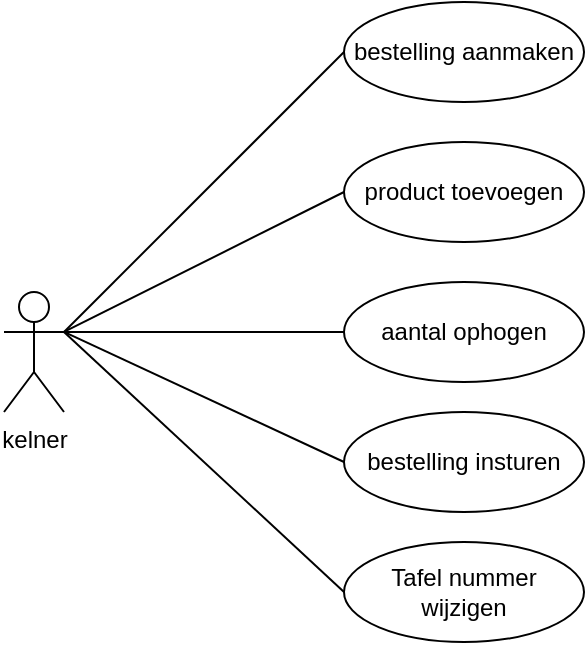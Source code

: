 <mxfile version="15.7.3" type="device" pages="3"><diagram id="QWCrJ0vnyKS2gnjLgS_4" name="bestelling"><mxGraphModel dx="1104" dy="765" grid="1" gridSize="10" guides="1" tooltips="1" connect="1" arrows="1" fold="1" page="1" pageScale="1" pageWidth="850" pageHeight="1100" math="0" shadow="0"><root><mxCell id="0"/><mxCell id="1" parent="0"/><mxCell id="D7xrvUCGpVMKQj2Xh_Zt-1" value="kelner" style="shape=umlActor;verticalLabelPosition=bottom;verticalAlign=top;html=1;outlineConnect=0;" parent="1" vertex="1"><mxGeometry x="80" y="465" width="30" height="60" as="geometry"/></mxCell><mxCell id="D7xrvUCGpVMKQj2Xh_Zt-2" value="bestelling aanmaken" style="ellipse;whiteSpace=wrap;html=1;" parent="1" vertex="1"><mxGeometry x="250" y="320" width="120" height="50" as="geometry"/></mxCell><mxCell id="HFNAzSu6-cl41QidKLcf-1" value="product toevoegen" style="ellipse;whiteSpace=wrap;html=1;" parent="1" vertex="1"><mxGeometry x="250" y="390" width="120" height="50" as="geometry"/></mxCell><mxCell id="HFNAzSu6-cl41QidKLcf-2" value="aantal ophogen" style="ellipse;whiteSpace=wrap;html=1;" parent="1" vertex="1"><mxGeometry x="250" y="460" width="120" height="50" as="geometry"/></mxCell><mxCell id="toLByOhEXMGHbb3JA4lJ-1" value="bestelling insturen" style="ellipse;whiteSpace=wrap;html=1;" parent="1" vertex="1"><mxGeometry x="250" y="525" width="120" height="50" as="geometry"/></mxCell><mxCell id="toLByOhEXMGHbb3JA4lJ-3" value="" style="endArrow=none;html=1;rounded=0;strokeColor=default;exitX=1;exitY=0.333;exitDx=0;exitDy=0;exitPerimeter=0;entryX=0;entryY=0.5;entryDx=0;entryDy=0;" parent="1" source="D7xrvUCGpVMKQj2Xh_Zt-1" target="HFNAzSu6-cl41QidKLcf-1" edge="1"><mxGeometry width="50" height="50" relative="1" as="geometry"><mxPoint x="400" y="420" as="sourcePoint"/><mxPoint x="450" y="370" as="targetPoint"/></mxGeometry></mxCell><mxCell id="toLByOhEXMGHbb3JA4lJ-4" value="" style="endArrow=none;html=1;rounded=0;strokeColor=default;exitX=1;exitY=0.333;exitDx=0;exitDy=0;exitPerimeter=0;entryX=0;entryY=0.5;entryDx=0;entryDy=0;" parent="1" source="D7xrvUCGpVMKQj2Xh_Zt-1" target="D7xrvUCGpVMKQj2Xh_Zt-2" edge="1"><mxGeometry width="50" height="50" relative="1" as="geometry"><mxPoint x="120" y="350" as="sourcePoint"/><mxPoint x="260" y="425" as="targetPoint"/></mxGeometry></mxCell><mxCell id="toLByOhEXMGHbb3JA4lJ-5" value="" style="endArrow=none;html=1;rounded=0;strokeColor=default;exitX=1;exitY=0.333;exitDx=0;exitDy=0;exitPerimeter=0;entryX=0;entryY=0.5;entryDx=0;entryDy=0;" parent="1" source="D7xrvUCGpVMKQj2Xh_Zt-1" target="HFNAzSu6-cl41QidKLcf-2" edge="1"><mxGeometry width="50" height="50" relative="1" as="geometry"><mxPoint x="130" y="360" as="sourcePoint"/><mxPoint x="270" y="435" as="targetPoint"/></mxGeometry></mxCell><mxCell id="toLByOhEXMGHbb3JA4lJ-6" value="" style="endArrow=none;html=1;rounded=0;strokeColor=default;entryX=0;entryY=0.5;entryDx=0;entryDy=0;exitX=1;exitY=0.333;exitDx=0;exitDy=0;exitPerimeter=0;" parent="1" source="D7xrvUCGpVMKQj2Xh_Zt-1" target="toLByOhEXMGHbb3JA4lJ-1" edge="1"><mxGeometry width="50" height="50" relative="1" as="geometry"><mxPoint x="110" y="340" as="sourcePoint"/><mxPoint x="280" y="445" as="targetPoint"/></mxGeometry></mxCell><mxCell id="3Oy9k7e309b9z10qbjuY-1" value="Tafel nummer wijzigen" style="ellipse;whiteSpace=wrap;html=1;" parent="1" vertex="1"><mxGeometry x="250" y="590" width="120" height="50" as="geometry"/></mxCell><mxCell id="3Oy9k7e309b9z10qbjuY-2" value="" style="endArrow=none;html=1;rounded=0;strokeColor=default;entryX=0;entryY=0.5;entryDx=0;entryDy=0;exitX=1;exitY=0.333;exitDx=0;exitDy=0;exitPerimeter=0;" parent="1" source="D7xrvUCGpVMKQj2Xh_Zt-1" target="3Oy9k7e309b9z10qbjuY-1" edge="1"><mxGeometry width="50" height="50" relative="1" as="geometry"><mxPoint x="110" y="450" as="sourcePoint"/><mxPoint x="260" y="560" as="targetPoint"/></mxGeometry></mxCell></root></mxGraphModel></diagram><diagram id="gQFDfZrBdOLX1dN2iBLT" name="bestelregels"><mxGraphModel dx="1104" dy="765" grid="1" gridSize="10" guides="1" tooltips="1" connect="1" arrows="1" fold="1" page="1" pageScale="1" pageWidth="850" pageHeight="1100" math="0" shadow="0"><root><mxCell id="FF03EHxsat2pMJ_N-95_-0"/><mxCell id="FF03EHxsat2pMJ_N-95_-1" parent="FF03EHxsat2pMJ_N-95_-0"/><mxCell id="1tSQuZ4oGp2ss35hvc3D-0" value="kelner" style="shape=umlActor;verticalLabelPosition=bottom;verticalAlign=top;html=1;outlineConnect=0;" parent="FF03EHxsat2pMJ_N-95_-1" vertex="1"><mxGeometry x="80" y="450" width="30" height="60" as="geometry"/></mxCell><mxCell id="1tSQuZ4oGp2ss35hvc3D-3" value="aantal ophogen" style="ellipse;whiteSpace=wrap;html=1;" parent="FF03EHxsat2pMJ_N-95_-1" vertex="1"><mxGeometry x="190" y="445" width="120" height="50" as="geometry"/></mxCell><mxCell id="1tSQuZ4oGp2ss35hvc3D-7" value="" style="endArrow=none;html=1;rounded=0;strokeColor=default;exitX=1;exitY=0.333;exitDx=0;exitDy=0;exitPerimeter=0;entryX=0;entryY=0.5;entryDx=0;entryDy=0;" parent="FF03EHxsat2pMJ_N-95_-1" source="1tSQuZ4oGp2ss35hvc3D-0" target="1tSQuZ4oGp2ss35hvc3D-3" edge="1"><mxGeometry width="50" height="50" relative="1" as="geometry"><mxPoint x="130" y="360" as="sourcePoint"/><mxPoint x="270" y="435" as="targetPoint"/></mxGeometry></mxCell></root></mxGraphModel></diagram><diagram id="mVCDlK59LibHJps1muBI" name="bestellingen-list"><mxGraphModel dx="1104" dy="765" grid="1" gridSize="10" guides="1" tooltips="1" connect="1" arrows="1" fold="1" page="1" pageScale="1" pageWidth="850" pageHeight="1100" math="0" shadow="0"><root><mxCell id="Z1zr6cB9_DKaO_5lTXTH-0"/><mxCell id="Z1zr6cB9_DKaO_5lTXTH-1" parent="Z1zr6cB9_DKaO_5lTXTH-0"/><mxCell id="pISexhyAc6Xe7c_zUYeH-1" value="Kok" style="shape=umlActor;verticalLabelPosition=bottom;verticalAlign=top;html=1;outlineConnect=0;" parent="Z1zr6cB9_DKaO_5lTXTH-1" vertex="1"><mxGeometry x="150" y="340" width="30" height="60" as="geometry"/></mxCell><mxCell id="pISexhyAc6Xe7c_zUYeH-2" value="get koksoverzicht" style="ellipse;whiteSpace=wrap;html=1;" parent="Z1zr6cB9_DKaO_5lTXTH-1" vertex="1"><mxGeometry x="270" y="330" width="120" height="50" as="geometry"/></mxCell><mxCell id="hZskdc3uIue8EzMQV2t_-0" value="" style="endArrow=none;html=1;rounded=0;exitX=1;exitY=0.333;exitDx=0;exitDy=0;exitPerimeter=0;entryX=0;entryY=0.5;entryDx=0;entryDy=0;" parent="Z1zr6cB9_DKaO_5lTXTH-1" source="pISexhyAc6Xe7c_zUYeH-1" target="pISexhyAc6Xe7c_zUYeH-2" edge="1"><mxGeometry width="50" height="50" relative="1" as="geometry"><mxPoint x="400" y="420" as="sourcePoint"/><mxPoint x="450" y="370" as="targetPoint"/></mxGeometry></mxCell></root></mxGraphModel></diagram></mxfile>